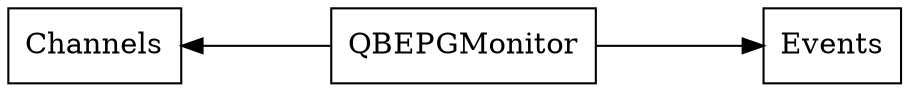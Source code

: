 digraph epgMonitor {
    node [URL="controlFlow/\N.html" shape=box]
    graph [layout="circo"]
    epgMonitor [label="QBEPGMonitor" URL="\N.html" root=true]

    epgMonitor -> Events
    epgMonitor -> Channels
}
